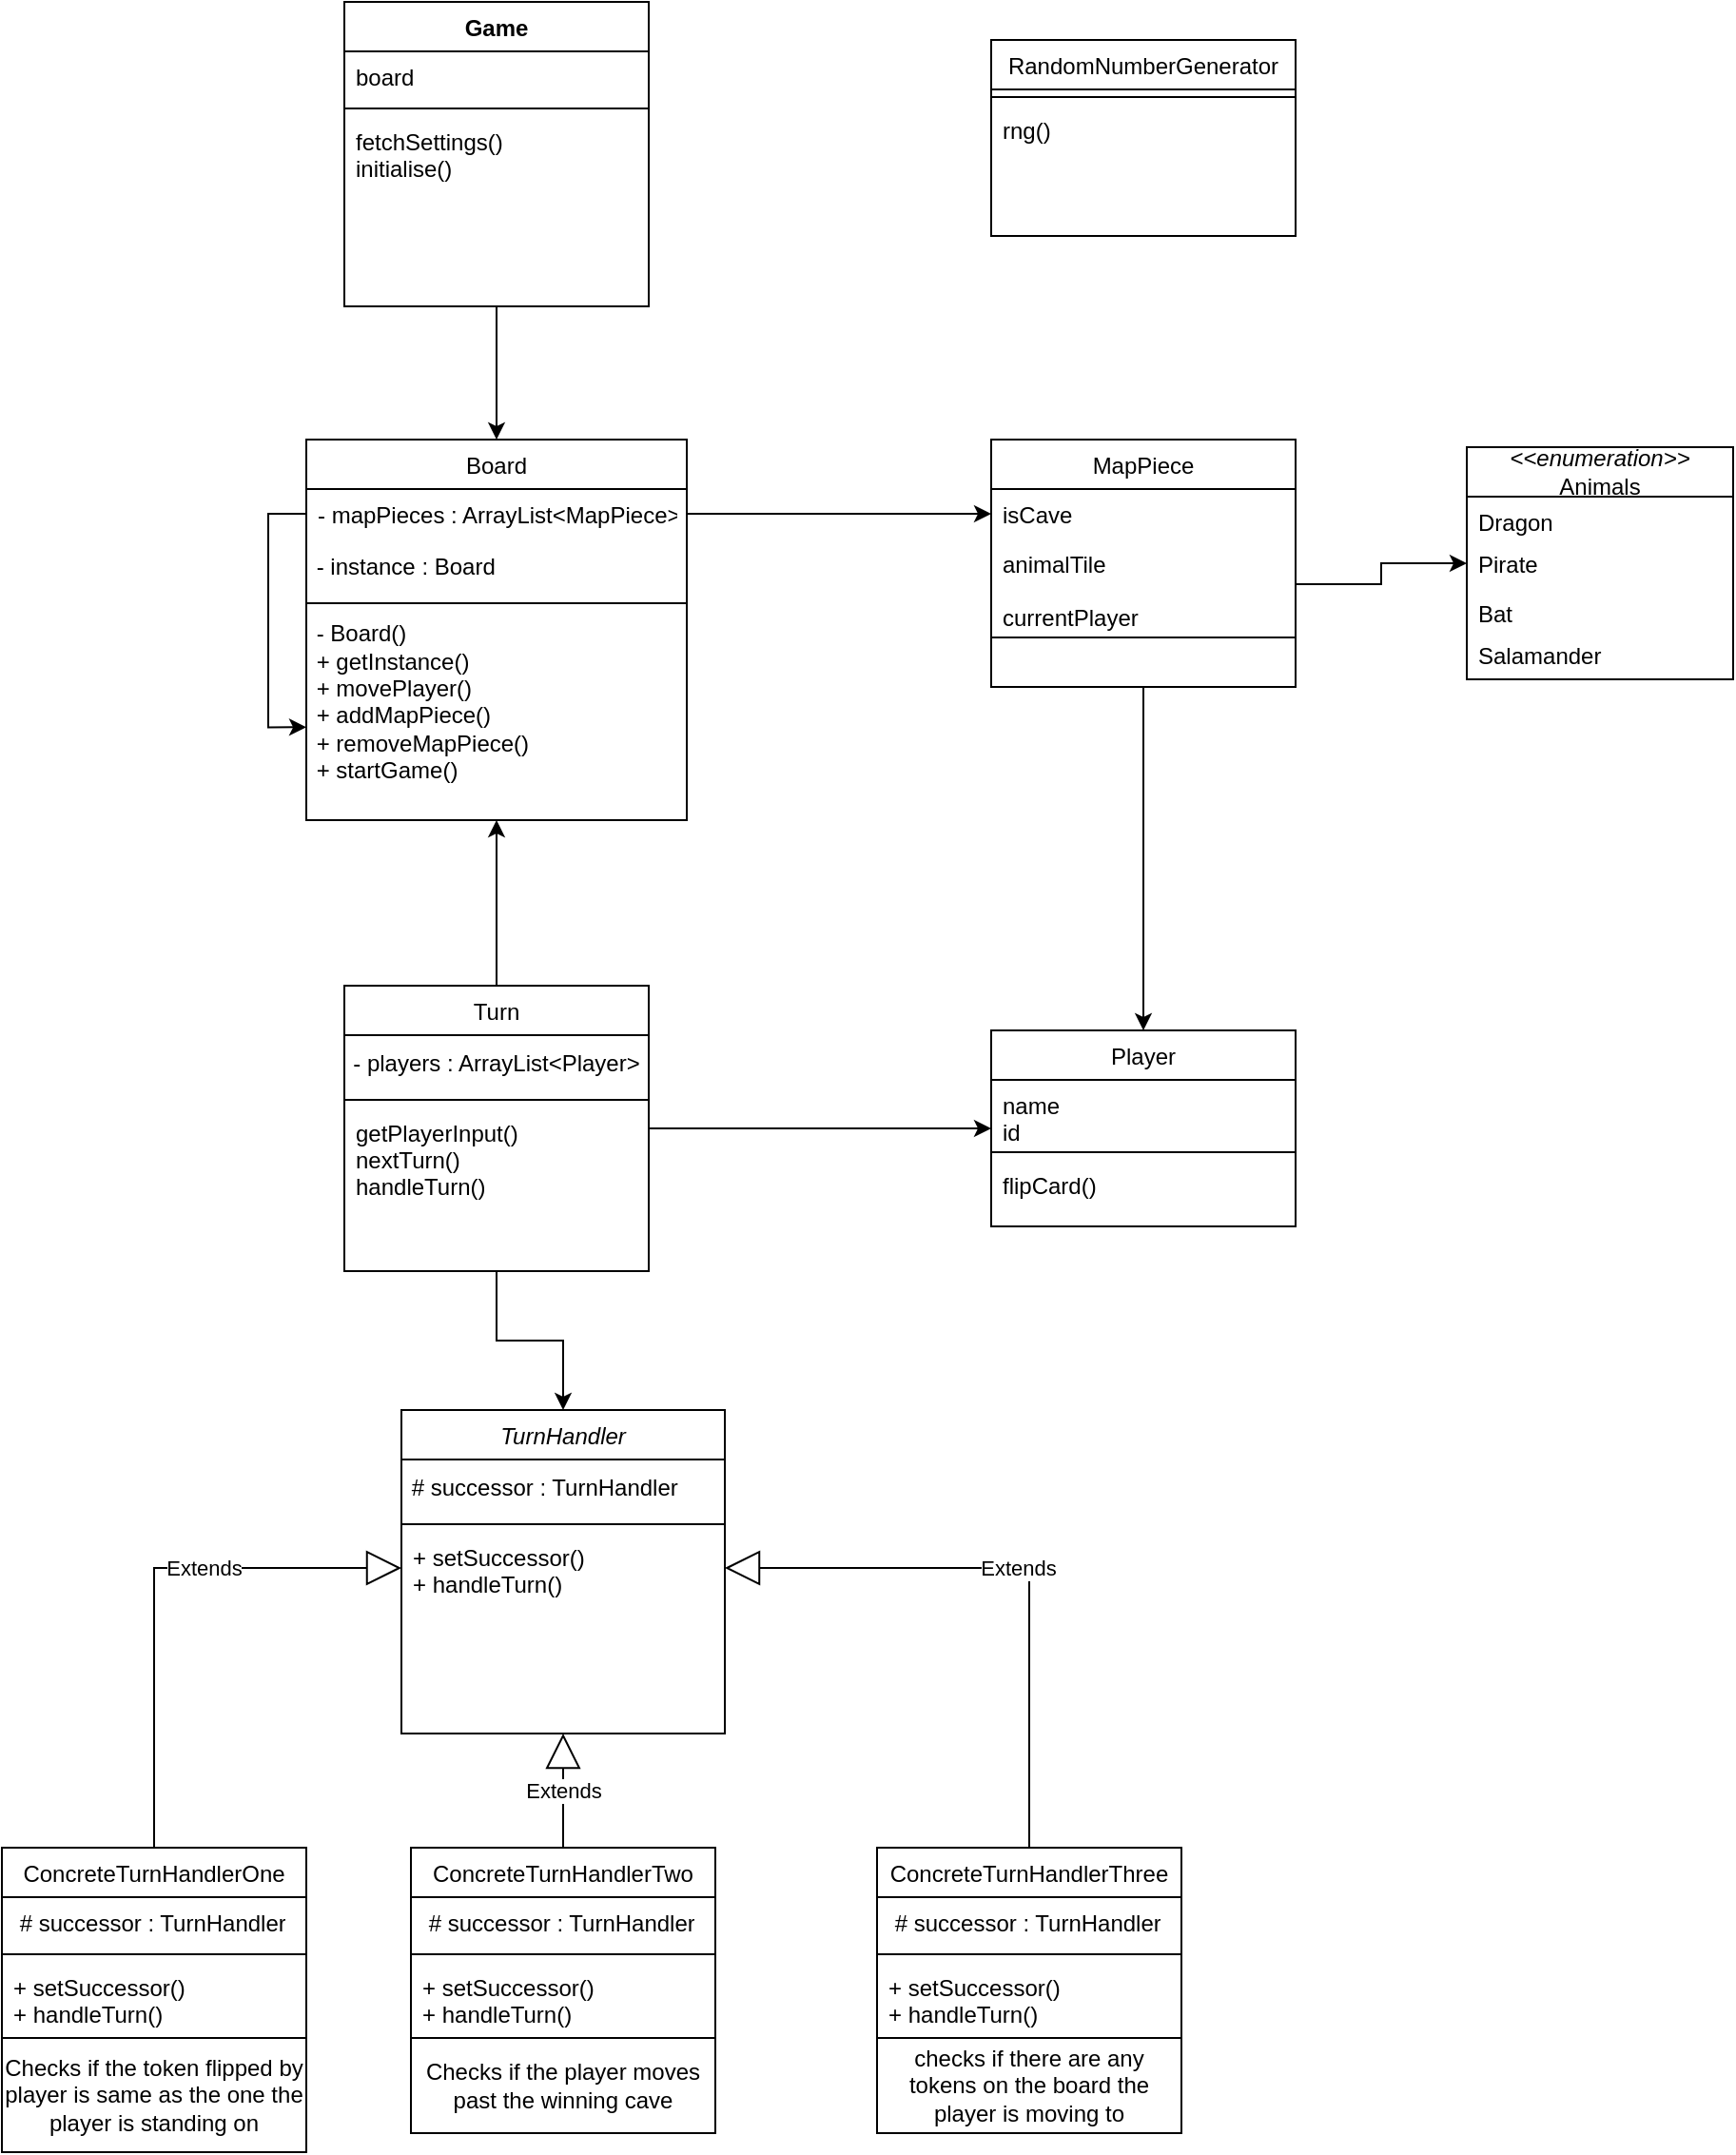 <mxfile version="24.2.3" type="device">
  <diagram id="C5RBs43oDa-KdzZeNtuy" name="Page-1">
    <mxGraphModel dx="1794" dy="802" grid="1" gridSize="10" guides="1" tooltips="1" connect="1" arrows="1" fold="1" page="1" pageScale="1" pageWidth="827" pageHeight="1169" math="0" shadow="0">
      <root>
        <mxCell id="WIyWlLk6GJQsqaUBKTNV-0" />
        <mxCell id="WIyWlLk6GJQsqaUBKTNV-1" parent="WIyWlLk6GJQsqaUBKTNV-0" />
        <mxCell id="6tqVnUn2y_SzAKLTT1Qx-4" style="edgeStyle=orthogonalEdgeStyle;rounded=0;orthogonalLoop=1;jettySize=auto;html=1;entryX=0.5;entryY=1;entryDx=0;entryDy=0;" parent="WIyWlLk6GJQsqaUBKTNV-1" source="zkfFHV4jXpPFQw0GAbJ--0" target="zkfFHV4jXpPFQw0GAbJ--13" edge="1">
          <mxGeometry relative="1" as="geometry" />
        </mxCell>
        <mxCell id="6tqVnUn2y_SzAKLTT1Qx-21" style="edgeStyle=orthogonalEdgeStyle;rounded=0;orthogonalLoop=1;jettySize=auto;html=1;" parent="WIyWlLk6GJQsqaUBKTNV-1" source="zkfFHV4jXpPFQw0GAbJ--0" target="zkfFHV4jXpPFQw0GAbJ--17" edge="1">
          <mxGeometry relative="1" as="geometry" />
        </mxCell>
        <mxCell id="t38ZdM9NYzxgEVS46lsh-39" style="edgeStyle=orthogonalEdgeStyle;rounded=0;orthogonalLoop=1;jettySize=auto;html=1;entryX=0.5;entryY=0;entryDx=0;entryDy=0;" edge="1" parent="WIyWlLk6GJQsqaUBKTNV-1" source="zkfFHV4jXpPFQw0GAbJ--0" target="t38ZdM9NYzxgEVS46lsh-6">
          <mxGeometry relative="1" as="geometry" />
        </mxCell>
        <mxCell id="zkfFHV4jXpPFQw0GAbJ--0" value="Turn" style="swimlane;fontStyle=0;align=center;verticalAlign=top;childLayout=stackLayout;horizontal=1;startSize=26;horizontalStack=0;resizeParent=1;resizeLast=0;collapsible=1;marginBottom=0;rounded=0;shadow=0;strokeWidth=1;" parent="WIyWlLk6GJQsqaUBKTNV-1" vertex="1">
          <mxGeometry x="140" y="547" width="160" height="150" as="geometry">
            <mxRectangle x="230" y="140" width="160" height="26" as="alternateBounds" />
          </mxGeometry>
        </mxCell>
        <mxCell id="t38ZdM9NYzxgEVS46lsh-5" value="- players : ArrayList&amp;lt;Player&amp;gt;" style="text;html=1;align=center;verticalAlign=middle;whiteSpace=wrap;rounded=0;" vertex="1" parent="zkfFHV4jXpPFQw0GAbJ--0">
          <mxGeometry y="26" width="160" height="30" as="geometry" />
        </mxCell>
        <mxCell id="zkfFHV4jXpPFQw0GAbJ--4" value="" style="line;html=1;strokeWidth=1;align=left;verticalAlign=middle;spacingTop=-1;spacingLeft=3;spacingRight=3;rotatable=0;labelPosition=right;points=[];portConstraint=eastwest;" parent="zkfFHV4jXpPFQw0GAbJ--0" vertex="1">
          <mxGeometry y="56" width="160" height="8" as="geometry" />
        </mxCell>
        <mxCell id="zkfFHV4jXpPFQw0GAbJ--5" value="getPlayerInput()&#xa;nextTurn()&#xa;handleTurn()" style="text;align=left;verticalAlign=top;spacingLeft=4;spacingRight=4;overflow=hidden;rotatable=0;points=[[0,0.5],[1,0.5]];portConstraint=eastwest;" parent="zkfFHV4jXpPFQw0GAbJ--0" vertex="1">
          <mxGeometry y="64" width="160" height="56" as="geometry" />
        </mxCell>
        <mxCell id="t38ZdM9NYzxgEVS46lsh-40" style="edgeStyle=orthogonalEdgeStyle;rounded=0;orthogonalLoop=1;jettySize=auto;html=1;" edge="1" parent="WIyWlLk6GJQsqaUBKTNV-1" source="zkfFHV4jXpPFQw0GAbJ--6" target="zkfFHV4jXpPFQw0GAbJ--17">
          <mxGeometry relative="1" as="geometry" />
        </mxCell>
        <mxCell id="zkfFHV4jXpPFQw0GAbJ--6" value="MapPiece" style="swimlane;fontStyle=0;align=center;verticalAlign=top;childLayout=stackLayout;horizontal=1;startSize=26;horizontalStack=0;resizeParent=1;resizeLast=0;collapsible=1;marginBottom=0;rounded=0;shadow=0;strokeWidth=1;" parent="WIyWlLk6GJQsqaUBKTNV-1" vertex="1">
          <mxGeometry x="480" y="260" width="160" height="130" as="geometry">
            <mxRectangle x="130" y="380" width="160" height="26" as="alternateBounds" />
          </mxGeometry>
        </mxCell>
        <mxCell id="zkfFHV4jXpPFQw0GAbJ--7" value="isCave" style="text;align=left;verticalAlign=top;spacingLeft=4;spacingRight=4;overflow=hidden;rotatable=0;points=[[0,0.5],[1,0.5]];portConstraint=eastwest;" parent="zkfFHV4jXpPFQw0GAbJ--6" vertex="1">
          <mxGeometry y="26" width="160" height="26" as="geometry" />
        </mxCell>
        <mxCell id="zkfFHV4jXpPFQw0GAbJ--8" value="animalTile&#xa;&#xa;currentPlayer" style="text;align=left;verticalAlign=top;spacingLeft=4;spacingRight=4;overflow=hidden;rotatable=0;points=[[0,0.5],[1,0.5]];portConstraint=eastwest;rounded=0;shadow=0;html=0;" parent="zkfFHV4jXpPFQw0GAbJ--6" vertex="1">
          <mxGeometry y="52" width="160" height="48" as="geometry" />
        </mxCell>
        <mxCell id="zkfFHV4jXpPFQw0GAbJ--9" value="" style="line;html=1;strokeWidth=1;align=left;verticalAlign=middle;spacingTop=-1;spacingLeft=3;spacingRight=3;rotatable=0;labelPosition=right;points=[];portConstraint=eastwest;" parent="zkfFHV4jXpPFQw0GAbJ--6" vertex="1">
          <mxGeometry y="100" width="160" height="8" as="geometry" />
        </mxCell>
        <mxCell id="zkfFHV4jXpPFQw0GAbJ--13" value="Board" style="swimlane;fontStyle=0;align=center;verticalAlign=top;childLayout=stackLayout;horizontal=1;startSize=26;horizontalStack=0;resizeParent=1;resizeLast=0;collapsible=1;marginBottom=0;rounded=0;shadow=0;strokeWidth=1;" parent="WIyWlLk6GJQsqaUBKTNV-1" vertex="1">
          <mxGeometry x="120" y="260" width="200" height="200" as="geometry">
            <mxRectangle x="340" y="380" width="170" height="26" as="alternateBounds" />
          </mxGeometry>
        </mxCell>
        <mxCell id="zkfFHV4jXpPFQw0GAbJ--14" value="- mapPieces : ArrayList&lt;MapPiece&gt;&#xa;" style="text;align=left;verticalAlign=top;spacingLeft=4;spacingRight=4;overflow=hidden;rotatable=0;points=[[0,0.5],[1,0.5]];portConstraint=eastwest;" parent="zkfFHV4jXpPFQw0GAbJ--13" vertex="1">
          <mxGeometry y="26" width="200" height="26" as="geometry" />
        </mxCell>
        <mxCell id="t38ZdM9NYzxgEVS46lsh-0" value="&amp;nbsp;- instance : Board" style="text;html=1;align=left;verticalAlign=middle;whiteSpace=wrap;rounded=0;" vertex="1" parent="zkfFHV4jXpPFQw0GAbJ--13">
          <mxGeometry y="52" width="200" height="30" as="geometry" />
        </mxCell>
        <mxCell id="zkfFHV4jXpPFQw0GAbJ--15" value="" style="line;html=1;strokeWidth=1;align=left;verticalAlign=middle;spacingTop=-1;spacingLeft=3;spacingRight=3;rotatable=0;labelPosition=right;points=[];portConstraint=eastwest;" parent="zkfFHV4jXpPFQw0GAbJ--13" vertex="1">
          <mxGeometry y="82" width="200" height="8" as="geometry" />
        </mxCell>
        <mxCell id="6tqVnUn2y_SzAKLTT1Qx-14" value="&lt;div&gt;&amp;nbsp;- Board()&lt;/div&gt;&lt;div&gt;&amp;nbsp;+ getInstance()&lt;/div&gt;&lt;div&gt;&lt;span style=&quot;background-color: initial;&quot;&gt;&amp;nbsp;+ movePlayer()&lt;/span&gt;&lt;br&gt;&lt;/div&gt;&lt;div&gt;&amp;nbsp;+ addMapPiece()&lt;/div&gt;&lt;div&gt;&amp;nbsp;+ removeMapPiece()&lt;/div&gt;&lt;div&gt;&lt;div&gt;&amp;nbsp;+ startGame()&lt;/div&gt;&lt;div&gt;&lt;br style=&quot;text-wrap: wrap;&quot;&gt;&lt;/div&gt;&lt;/div&gt;" style="text;html=1;align=left;verticalAlign=middle;resizable=0;points=[];autosize=1;strokeColor=none;fillColor=none;" parent="zkfFHV4jXpPFQw0GAbJ--13" vertex="1">
          <mxGeometry y="90" width="200" height="110" as="geometry" />
        </mxCell>
        <mxCell id="t38ZdM9NYzxgEVS46lsh-4" style="edgeStyle=orthogonalEdgeStyle;rounded=0;orthogonalLoop=1;jettySize=auto;html=1;entryX=0;entryY=0.556;entryDx=0;entryDy=0;entryPerimeter=0;" edge="1" parent="zkfFHV4jXpPFQw0GAbJ--13" source="zkfFHV4jXpPFQw0GAbJ--14" target="6tqVnUn2y_SzAKLTT1Qx-14">
          <mxGeometry relative="1" as="geometry" />
        </mxCell>
        <mxCell id="zkfFHV4jXpPFQw0GAbJ--17" value="Player" style="swimlane;fontStyle=0;align=center;verticalAlign=top;childLayout=stackLayout;horizontal=1;startSize=26;horizontalStack=0;resizeParent=1;resizeLast=0;collapsible=1;marginBottom=0;rounded=0;shadow=0;strokeWidth=1;" parent="WIyWlLk6GJQsqaUBKTNV-1" vertex="1">
          <mxGeometry x="480" y="570.5" width="160" height="103" as="geometry">
            <mxRectangle x="550" y="140" width="160" height="26" as="alternateBounds" />
          </mxGeometry>
        </mxCell>
        <mxCell id="zkfFHV4jXpPFQw0GAbJ--18" value="name&#xa;id&#xa;" style="text;align=left;verticalAlign=top;spacingLeft=4;spacingRight=4;overflow=hidden;rotatable=0;points=[[0,0.5],[1,0.5]];portConstraint=eastwest;" parent="zkfFHV4jXpPFQw0GAbJ--17" vertex="1">
          <mxGeometry y="26" width="160" height="34" as="geometry" />
        </mxCell>
        <mxCell id="zkfFHV4jXpPFQw0GAbJ--23" value="" style="line;html=1;strokeWidth=1;align=left;verticalAlign=middle;spacingTop=-1;spacingLeft=3;spacingRight=3;rotatable=0;labelPosition=right;points=[];portConstraint=eastwest;" parent="zkfFHV4jXpPFQw0GAbJ--17" vertex="1">
          <mxGeometry y="60" width="160" height="8" as="geometry" />
        </mxCell>
        <mxCell id="zkfFHV4jXpPFQw0GAbJ--24" value="flipCard()" style="text;align=left;verticalAlign=top;spacingLeft=4;spacingRight=4;overflow=hidden;rotatable=0;points=[[0,0.5],[1,0.5]];portConstraint=eastwest;" parent="zkfFHV4jXpPFQw0GAbJ--17" vertex="1">
          <mxGeometry y="68" width="160" height="26" as="geometry" />
        </mxCell>
        <mxCell id="6tqVnUn2y_SzAKLTT1Qx-1" style="edgeStyle=orthogonalEdgeStyle;rounded=0;orthogonalLoop=1;jettySize=auto;html=1;entryX=0;entryY=0.5;entryDx=0;entryDy=0;" parent="WIyWlLk6GJQsqaUBKTNV-1" source="zkfFHV4jXpPFQw0GAbJ--14" target="zkfFHV4jXpPFQw0GAbJ--7" edge="1">
          <mxGeometry relative="1" as="geometry" />
        </mxCell>
        <mxCell id="6tqVnUn2y_SzAKLTT1Qx-11" style="edgeStyle=orthogonalEdgeStyle;rounded=0;orthogonalLoop=1;jettySize=auto;html=1;entryX=0.5;entryY=0;entryDx=0;entryDy=0;" parent="WIyWlLk6GJQsqaUBKTNV-1" source="6tqVnUn2y_SzAKLTT1Qx-7" target="zkfFHV4jXpPFQw0GAbJ--13" edge="1">
          <mxGeometry relative="1" as="geometry" />
        </mxCell>
        <mxCell id="6tqVnUn2y_SzAKLTT1Qx-7" value="Game" style="swimlane;fontStyle=1;align=center;verticalAlign=top;childLayout=stackLayout;horizontal=1;startSize=26;horizontalStack=0;resizeParent=1;resizeParentMax=0;resizeLast=0;collapsible=1;marginBottom=0;whiteSpace=wrap;html=1;" parent="WIyWlLk6GJQsqaUBKTNV-1" vertex="1">
          <mxGeometry x="140" y="30" width="160" height="160" as="geometry" />
        </mxCell>
        <mxCell id="6tqVnUn2y_SzAKLTT1Qx-8" value="board" style="text;strokeColor=none;fillColor=none;align=left;verticalAlign=top;spacingLeft=4;spacingRight=4;overflow=hidden;rotatable=0;points=[[0,0.5],[1,0.5]];portConstraint=eastwest;whiteSpace=wrap;html=1;" parent="6tqVnUn2y_SzAKLTT1Qx-7" vertex="1">
          <mxGeometry y="26" width="160" height="26" as="geometry" />
        </mxCell>
        <mxCell id="6tqVnUn2y_SzAKLTT1Qx-9" value="" style="line;strokeWidth=1;fillColor=none;align=left;verticalAlign=middle;spacingTop=-1;spacingLeft=3;spacingRight=3;rotatable=0;labelPosition=right;points=[];portConstraint=eastwest;strokeColor=inherit;" parent="6tqVnUn2y_SzAKLTT1Qx-7" vertex="1">
          <mxGeometry y="52" width="160" height="8" as="geometry" />
        </mxCell>
        <mxCell id="6tqVnUn2y_SzAKLTT1Qx-10" value="&lt;div&gt;fetchSettings()&lt;br&gt;&lt;/div&gt;initialise()&lt;div&gt;&lt;br&gt;&lt;/div&gt;" style="text;strokeColor=none;fillColor=none;align=left;verticalAlign=top;spacingLeft=4;spacingRight=4;overflow=hidden;rotatable=0;points=[[0,0.5],[1,0.5]];portConstraint=eastwest;whiteSpace=wrap;html=1;" parent="6tqVnUn2y_SzAKLTT1Qx-7" vertex="1">
          <mxGeometry y="60" width="160" height="100" as="geometry" />
        </mxCell>
        <mxCell id="6tqVnUn2y_SzAKLTT1Qx-15" value="RandomNumberGenerator" style="swimlane;fontStyle=0;align=center;verticalAlign=top;childLayout=stackLayout;horizontal=1;startSize=26;horizontalStack=0;resizeParent=1;resizeLast=0;collapsible=1;marginBottom=0;rounded=0;shadow=0;strokeWidth=1;" parent="WIyWlLk6GJQsqaUBKTNV-1" vertex="1">
          <mxGeometry x="480" y="50" width="160" height="103" as="geometry">
            <mxRectangle x="550" y="140" width="160" height="26" as="alternateBounds" />
          </mxGeometry>
        </mxCell>
        <mxCell id="6tqVnUn2y_SzAKLTT1Qx-17" value="" style="line;html=1;strokeWidth=1;align=left;verticalAlign=middle;spacingTop=-1;spacingLeft=3;spacingRight=3;rotatable=0;labelPosition=right;points=[];portConstraint=eastwest;" parent="6tqVnUn2y_SzAKLTT1Qx-15" vertex="1">
          <mxGeometry y="26" width="160" height="8" as="geometry" />
        </mxCell>
        <mxCell id="6tqVnUn2y_SzAKLTT1Qx-18" value="rng()" style="text;align=left;verticalAlign=top;spacingLeft=4;spacingRight=4;overflow=hidden;rotatable=0;points=[[0,0.5],[1,0.5]];portConstraint=eastwest;" parent="6tqVnUn2y_SzAKLTT1Qx-15" vertex="1">
          <mxGeometry y="34" width="160" height="26" as="geometry" />
        </mxCell>
        <mxCell id="6tqVnUn2y_SzAKLTT1Qx-22" value="&lt;i&gt;&amp;lt;&amp;lt;enumeration&amp;gt;&amp;gt;&lt;/i&gt;&lt;div&gt;Animals&lt;/div&gt;" style="swimlane;fontStyle=0;childLayout=stackLayout;horizontal=1;startSize=26;fillColor=none;horizontalStack=0;resizeParent=1;resizeParentMax=0;resizeLast=0;collapsible=1;marginBottom=0;whiteSpace=wrap;html=1;" parent="WIyWlLk6GJQsqaUBKTNV-1" vertex="1">
          <mxGeometry x="730" y="264" width="140" height="122" as="geometry" />
        </mxCell>
        <mxCell id="6tqVnUn2y_SzAKLTT1Qx-23" value="Dragon" style="text;strokeColor=none;fillColor=none;align=left;verticalAlign=top;spacingLeft=4;spacingRight=4;overflow=hidden;rotatable=0;points=[[0,0.5],[1,0.5]];portConstraint=eastwest;whiteSpace=wrap;html=1;" parent="6tqVnUn2y_SzAKLTT1Qx-22" vertex="1">
          <mxGeometry y="26" width="140" height="22" as="geometry" />
        </mxCell>
        <mxCell id="6tqVnUn2y_SzAKLTT1Qx-24" value="Pirate" style="text;strokeColor=none;fillColor=none;align=left;verticalAlign=top;spacingLeft=4;spacingRight=4;overflow=hidden;rotatable=0;points=[[0,0.5],[1,0.5]];portConstraint=eastwest;whiteSpace=wrap;html=1;" parent="6tqVnUn2y_SzAKLTT1Qx-22" vertex="1">
          <mxGeometry y="48" width="140" height="26" as="geometry" />
        </mxCell>
        <mxCell id="6tqVnUn2y_SzAKLTT1Qx-25" value="Bat" style="text;strokeColor=none;fillColor=none;align=left;verticalAlign=top;spacingLeft=4;spacingRight=4;overflow=hidden;rotatable=0;points=[[0,0.5],[1,0.5]];portConstraint=eastwest;whiteSpace=wrap;html=1;" parent="6tqVnUn2y_SzAKLTT1Qx-22" vertex="1">
          <mxGeometry y="74" width="140" height="22" as="geometry" />
        </mxCell>
        <mxCell id="6tqVnUn2y_SzAKLTT1Qx-26" value="Salamander" style="text;strokeColor=none;fillColor=none;align=left;verticalAlign=top;spacingLeft=4;spacingRight=4;overflow=hidden;rotatable=0;points=[[0,0.5],[1,0.5]];portConstraint=eastwest;whiteSpace=wrap;html=1;" parent="6tqVnUn2y_SzAKLTT1Qx-22" vertex="1">
          <mxGeometry y="96" width="140" height="26" as="geometry" />
        </mxCell>
        <mxCell id="6tqVnUn2y_SzAKLTT1Qx-27" style="edgeStyle=orthogonalEdgeStyle;rounded=0;orthogonalLoop=1;jettySize=auto;html=1;" parent="WIyWlLk6GJQsqaUBKTNV-1" source="zkfFHV4jXpPFQw0GAbJ--8" target="6tqVnUn2y_SzAKLTT1Qx-22" edge="1">
          <mxGeometry relative="1" as="geometry" />
        </mxCell>
        <mxCell id="t38ZdM9NYzxgEVS46lsh-6" value="TurnHandler" style="swimlane;fontStyle=2;align=center;verticalAlign=top;childLayout=stackLayout;horizontal=1;startSize=26;horizontalStack=0;resizeParent=1;resizeLast=0;collapsible=1;marginBottom=0;rounded=0;shadow=0;strokeWidth=1;" vertex="1" parent="WIyWlLk6GJQsqaUBKTNV-1">
          <mxGeometry x="170" y="770" width="170" height="170" as="geometry">
            <mxRectangle x="140" y="740" width="160" height="26" as="alternateBounds" />
          </mxGeometry>
        </mxCell>
        <mxCell id="t38ZdM9NYzxgEVS46lsh-7" value="&amp;nbsp;# successor : TurnHandler" style="text;html=1;align=left;verticalAlign=middle;whiteSpace=wrap;rounded=0;" vertex="1" parent="t38ZdM9NYzxgEVS46lsh-6">
          <mxGeometry y="26" width="170" height="30" as="geometry" />
        </mxCell>
        <mxCell id="t38ZdM9NYzxgEVS46lsh-8" value="" style="line;html=1;strokeWidth=1;align=left;verticalAlign=middle;spacingTop=-1;spacingLeft=3;spacingRight=3;rotatable=0;labelPosition=right;points=[];portConstraint=eastwest;" vertex="1" parent="t38ZdM9NYzxgEVS46lsh-6">
          <mxGeometry y="56" width="170" height="8" as="geometry" />
        </mxCell>
        <mxCell id="t38ZdM9NYzxgEVS46lsh-9" value="+ setSuccessor()&#xa;+ handleTurn()" style="text;align=left;verticalAlign=top;spacingLeft=4;spacingRight=4;overflow=hidden;rotatable=0;points=[[0,0.5],[1,0.5]];portConstraint=eastwest;" vertex="1" parent="t38ZdM9NYzxgEVS46lsh-6">
          <mxGeometry y="64" width="170" height="38" as="geometry" />
        </mxCell>
        <mxCell id="t38ZdM9NYzxgEVS46lsh-12" value="&lt;span style=&quot;font-weight: 400;&quot;&gt;ConcreteTurnHandlerOne&lt;/span&gt;" style="swimlane;fontStyle=1;align=center;verticalAlign=top;childLayout=stackLayout;horizontal=1;startSize=26;horizontalStack=0;resizeParent=1;resizeParentMax=0;resizeLast=0;collapsible=1;marginBottom=0;whiteSpace=wrap;html=1;" vertex="1" parent="WIyWlLk6GJQsqaUBKTNV-1">
          <mxGeometry x="-40" y="1000" width="160" height="160" as="geometry" />
        </mxCell>
        <mxCell id="t38ZdM9NYzxgEVS46lsh-13" value="&amp;nbsp;# successor : TurnHandler" style="text;strokeColor=none;fillColor=none;align=left;verticalAlign=top;spacingLeft=4;spacingRight=4;overflow=hidden;rotatable=0;points=[[0,0.5],[1,0.5]];portConstraint=eastwest;whiteSpace=wrap;html=1;" vertex="1" parent="t38ZdM9NYzxgEVS46lsh-12">
          <mxGeometry y="26" width="160" height="26" as="geometry" />
        </mxCell>
        <mxCell id="t38ZdM9NYzxgEVS46lsh-14" value="" style="line;strokeWidth=1;fillColor=none;align=left;verticalAlign=middle;spacingTop=-1;spacingLeft=3;spacingRight=3;rotatable=0;labelPosition=right;points=[];portConstraint=eastwest;strokeColor=inherit;" vertex="1" parent="t38ZdM9NYzxgEVS46lsh-12">
          <mxGeometry y="52" width="160" height="8" as="geometry" />
        </mxCell>
        <mxCell id="t38ZdM9NYzxgEVS46lsh-15" value="&lt;span style=&quot;text-wrap: nowrap;&quot;&gt;+ setSuccessor()&lt;/span&gt;&lt;br style=&quot;padding: 0px; margin: 0px; text-wrap: nowrap;&quot;&gt;&lt;span style=&quot;text-wrap: nowrap;&quot;&gt;+ handleTurn()&lt;/span&gt;" style="text;strokeColor=none;fillColor=none;align=left;verticalAlign=top;spacingLeft=4;spacingRight=4;overflow=hidden;rotatable=0;points=[[0,0.5],[1,0.5]];portConstraint=eastwest;whiteSpace=wrap;html=1;" vertex="1" parent="t38ZdM9NYzxgEVS46lsh-12">
          <mxGeometry y="60" width="160" height="40" as="geometry" />
        </mxCell>
        <mxCell id="t38ZdM9NYzxgEVS46lsh-24" value="Checks if the token flipped by player is same as the one the player is standing on" style="rounded=0;whiteSpace=wrap;html=1;" vertex="1" parent="t38ZdM9NYzxgEVS46lsh-12">
          <mxGeometry y="100" width="160" height="60" as="geometry" />
        </mxCell>
        <mxCell id="t38ZdM9NYzxgEVS46lsh-16" value="&lt;span style=&quot;font-weight: 400;&quot;&gt;ConcreteTurnHandlerTwo&lt;/span&gt;" style="swimlane;fontStyle=1;align=center;verticalAlign=top;childLayout=stackLayout;horizontal=1;startSize=26;horizontalStack=0;resizeParent=1;resizeParentMax=0;resizeLast=0;collapsible=1;marginBottom=0;whiteSpace=wrap;html=1;" vertex="1" parent="WIyWlLk6GJQsqaUBKTNV-1">
          <mxGeometry x="175" y="1000" width="160" height="150" as="geometry" />
        </mxCell>
        <mxCell id="t38ZdM9NYzxgEVS46lsh-17" value="&amp;nbsp;# successor : TurnHandler" style="text;strokeColor=none;fillColor=none;align=left;verticalAlign=top;spacingLeft=4;spacingRight=4;overflow=hidden;rotatable=0;points=[[0,0.5],[1,0.5]];portConstraint=eastwest;whiteSpace=wrap;html=1;" vertex="1" parent="t38ZdM9NYzxgEVS46lsh-16">
          <mxGeometry y="26" width="160" height="26" as="geometry" />
        </mxCell>
        <mxCell id="t38ZdM9NYzxgEVS46lsh-18" value="" style="line;strokeWidth=1;fillColor=none;align=left;verticalAlign=middle;spacingTop=-1;spacingLeft=3;spacingRight=3;rotatable=0;labelPosition=right;points=[];portConstraint=eastwest;strokeColor=inherit;" vertex="1" parent="t38ZdM9NYzxgEVS46lsh-16">
          <mxGeometry y="52" width="160" height="8" as="geometry" />
        </mxCell>
        <mxCell id="t38ZdM9NYzxgEVS46lsh-19" value="&lt;span style=&quot;text-wrap: nowrap;&quot;&gt;+ setSuccessor()&lt;/span&gt;&lt;br style=&quot;padding: 0px; margin: 0px; text-wrap: nowrap;&quot;&gt;&lt;span style=&quot;text-wrap: nowrap;&quot;&gt;+ handleTurn()&lt;/span&gt;" style="text;strokeColor=none;fillColor=none;align=left;verticalAlign=top;spacingLeft=4;spacingRight=4;overflow=hidden;rotatable=0;points=[[0,0.5],[1,0.5]];portConstraint=eastwest;whiteSpace=wrap;html=1;" vertex="1" parent="t38ZdM9NYzxgEVS46lsh-16">
          <mxGeometry y="60" width="160" height="40" as="geometry" />
        </mxCell>
        <mxCell id="t38ZdM9NYzxgEVS46lsh-26" value="Checks if the player moves past the winning cave" style="html=1;whiteSpace=wrap;" vertex="1" parent="t38ZdM9NYzxgEVS46lsh-16">
          <mxGeometry y="100" width="160" height="50" as="geometry" />
        </mxCell>
        <mxCell id="t38ZdM9NYzxgEVS46lsh-20" value="&lt;span style=&quot;font-weight: 400;&quot;&gt;ConcreteTurnHandlerThree&lt;/span&gt;" style="swimlane;fontStyle=1;align=center;verticalAlign=top;childLayout=stackLayout;horizontal=1;startSize=26;horizontalStack=0;resizeParent=1;resizeParentMax=0;resizeLast=0;collapsible=1;marginBottom=0;whiteSpace=wrap;html=1;" vertex="1" parent="WIyWlLk6GJQsqaUBKTNV-1">
          <mxGeometry x="420" y="1000" width="160" height="150" as="geometry" />
        </mxCell>
        <mxCell id="t38ZdM9NYzxgEVS46lsh-21" value="&amp;nbsp;# successor : TurnHandler" style="text;strokeColor=none;fillColor=none;align=left;verticalAlign=top;spacingLeft=4;spacingRight=4;overflow=hidden;rotatable=0;points=[[0,0.5],[1,0.5]];portConstraint=eastwest;whiteSpace=wrap;html=1;" vertex="1" parent="t38ZdM9NYzxgEVS46lsh-20">
          <mxGeometry y="26" width="160" height="26" as="geometry" />
        </mxCell>
        <mxCell id="t38ZdM9NYzxgEVS46lsh-22" value="" style="line;strokeWidth=1;fillColor=none;align=left;verticalAlign=middle;spacingTop=-1;spacingLeft=3;spacingRight=3;rotatable=0;labelPosition=right;points=[];portConstraint=eastwest;strokeColor=inherit;" vertex="1" parent="t38ZdM9NYzxgEVS46lsh-20">
          <mxGeometry y="52" width="160" height="8" as="geometry" />
        </mxCell>
        <mxCell id="t38ZdM9NYzxgEVS46lsh-23" value="&lt;span style=&quot;text-wrap: nowrap;&quot;&gt;+ setSuccessor()&lt;/span&gt;&lt;br style=&quot;padding: 0px; margin: 0px; text-wrap: nowrap;&quot;&gt;&lt;span style=&quot;text-wrap: nowrap;&quot;&gt;+ handleTurn()&lt;/span&gt;" style="text;strokeColor=none;fillColor=none;align=left;verticalAlign=top;spacingLeft=4;spacingRight=4;overflow=hidden;rotatable=0;points=[[0,0.5],[1,0.5]];portConstraint=eastwest;whiteSpace=wrap;html=1;" vertex="1" parent="t38ZdM9NYzxgEVS46lsh-20">
          <mxGeometry y="60" width="160" height="40" as="geometry" />
        </mxCell>
        <mxCell id="t38ZdM9NYzxgEVS46lsh-27" value="checks if there are any tokens on the board the player is moving to" style="html=1;whiteSpace=wrap;" vertex="1" parent="t38ZdM9NYzxgEVS46lsh-20">
          <mxGeometry y="100" width="160" height="50" as="geometry" />
        </mxCell>
        <mxCell id="t38ZdM9NYzxgEVS46lsh-36" value="Extends" style="endArrow=block;endSize=16;endFill=0;html=1;rounded=0;entryX=0;entryY=0.5;entryDx=0;entryDy=0;exitX=0.5;exitY=0;exitDx=0;exitDy=0;" edge="1" parent="WIyWlLk6GJQsqaUBKTNV-1" source="t38ZdM9NYzxgEVS46lsh-12" target="t38ZdM9NYzxgEVS46lsh-9">
          <mxGeometry x="0.25" width="160" relative="1" as="geometry">
            <mxPoint x="-70" y="830" as="sourcePoint" />
            <mxPoint x="90" y="830" as="targetPoint" />
            <Array as="points">
              <mxPoint x="40" y="853" />
            </Array>
            <mxPoint as="offset" />
          </mxGeometry>
        </mxCell>
        <mxCell id="t38ZdM9NYzxgEVS46lsh-37" value="Extends" style="endArrow=block;endSize=16;endFill=0;html=1;rounded=0;exitX=0.5;exitY=0;exitDx=0;exitDy=0;entryX=0.5;entryY=1;entryDx=0;entryDy=0;" edge="1" parent="WIyWlLk6GJQsqaUBKTNV-1" source="t38ZdM9NYzxgEVS46lsh-16" target="t38ZdM9NYzxgEVS46lsh-6">
          <mxGeometry width="160" relative="1" as="geometry">
            <mxPoint x="300" y="1169" as="sourcePoint" />
            <mxPoint x="460" y="1169" as="targetPoint" />
          </mxGeometry>
        </mxCell>
        <mxCell id="t38ZdM9NYzxgEVS46lsh-38" value="Extends" style="endArrow=block;endSize=16;endFill=0;html=1;rounded=0;exitX=0.5;exitY=0;exitDx=0;exitDy=0;entryX=1;entryY=0.5;entryDx=0;entryDy=0;" edge="1" parent="WIyWlLk6GJQsqaUBKTNV-1" source="t38ZdM9NYzxgEVS46lsh-20" target="t38ZdM9NYzxgEVS46lsh-9">
          <mxGeometry width="160" relative="1" as="geometry">
            <mxPoint x="370" y="920" as="sourcePoint" />
            <mxPoint x="530" y="920" as="targetPoint" />
            <Array as="points">
              <mxPoint x="500" y="853" />
            </Array>
          </mxGeometry>
        </mxCell>
      </root>
    </mxGraphModel>
  </diagram>
</mxfile>
